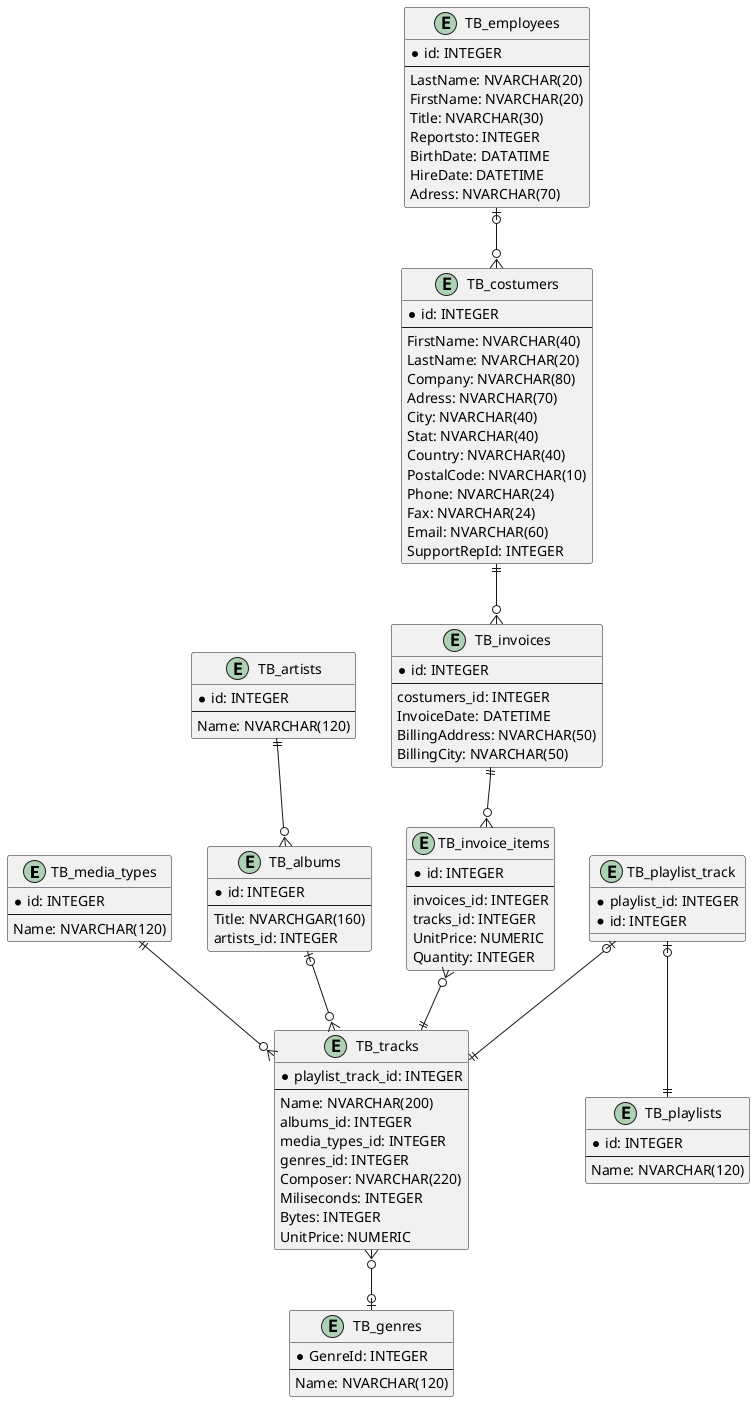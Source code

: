 @startuml

entity "TB_media_types" as e01{
  * id: INTEGER
  --
    Name: NVARCHAR(120)
}
entity "TB_genres" as e02{
  * GenreId: INTEGER
  --
    Name: NVARCHAR(120)
}
entity "TB_tracks" as e03{
  * playlist_track_id: INTEGER
  --
    Name: NVARCHAR(200)
    albums_id: INTEGER
    media_types_id: INTEGER
    genres_id: INTEGER
    Composer: NVARCHAR(220)
    Miliseconds: INTEGER
    Bytes: INTEGER
    UnitPrice: NUMERIC 
}
entity "TB_playlists" as e04{
    *id: INTEGER
    --
    Name: NVARCHAR(120)
}
entity "TB_playlist_track" as e05{
    *playlist_id: INTEGER
    *id: INTEGER
}
entity "TB_artists" as e06{
    *id: INTEGER
    --
    Name: NVARCHAR(120)
}
entity "TB_albums" as e07{
    *id: INTEGER
    --
    Title: NVARCHGAR(160)
    artists_id: INTEGER
}
entity "TB_employees" as e08{
    *id: INTEGER
    --
    LastName: NVARCHAR(20)
    FirstName: NVARCHAR(20)
    Title: NVARCHAR(30)
    Reportsto: INTEGER
    BirthDate: DATATIME
    HireDate: DATETIME
    Adress: NVARCHAR(70)
}
entity "TB_costumers" as e09{
  *id: INTEGER
  --
  FirstName: NVARCHAR(40)
  LastName: NVARCHAR(20)
  Company: NVARCHAR(80)
  Adress: NVARCHAR(70)
  City: NVARCHAR(40)
  Stat: NVARCHAR(40)
  Country: NVARCHAR(40)
  PostalCode: NVARCHAR(10)
  Phone: NVARCHAR(24)
  Fax: NVARCHAR(24)
  Email: NVARCHAR(60)
  SupportRepId: INTEGER
}
entity "TB_invoices" as e10 {
  *id: INTEGER
  --
  costumers_id: INTEGER
  InvoiceDate: DATETIME
  BillingAddress: NVARCHAR(50)
  BillingCity: NVARCHAR(50)
}
entity "TB_invoice_items" as e11{
  *id: INTEGER
  --
  invoices_id: INTEGER
  tracks_id: INTEGER
  UnitPrice: NUMERIC
  Quantity: INTEGER
}
e01 ||--o{ e03
e03 }o--o| e02
e05 |o--|| e04
e05 |o--|| e03
e06 ||--o{ e07
e07 |o--o{ e03
e08 |o--o{ e09
e09 ||--o{ e10
e10 ||--o{ e11
e11 }o--|| e03

@enduml